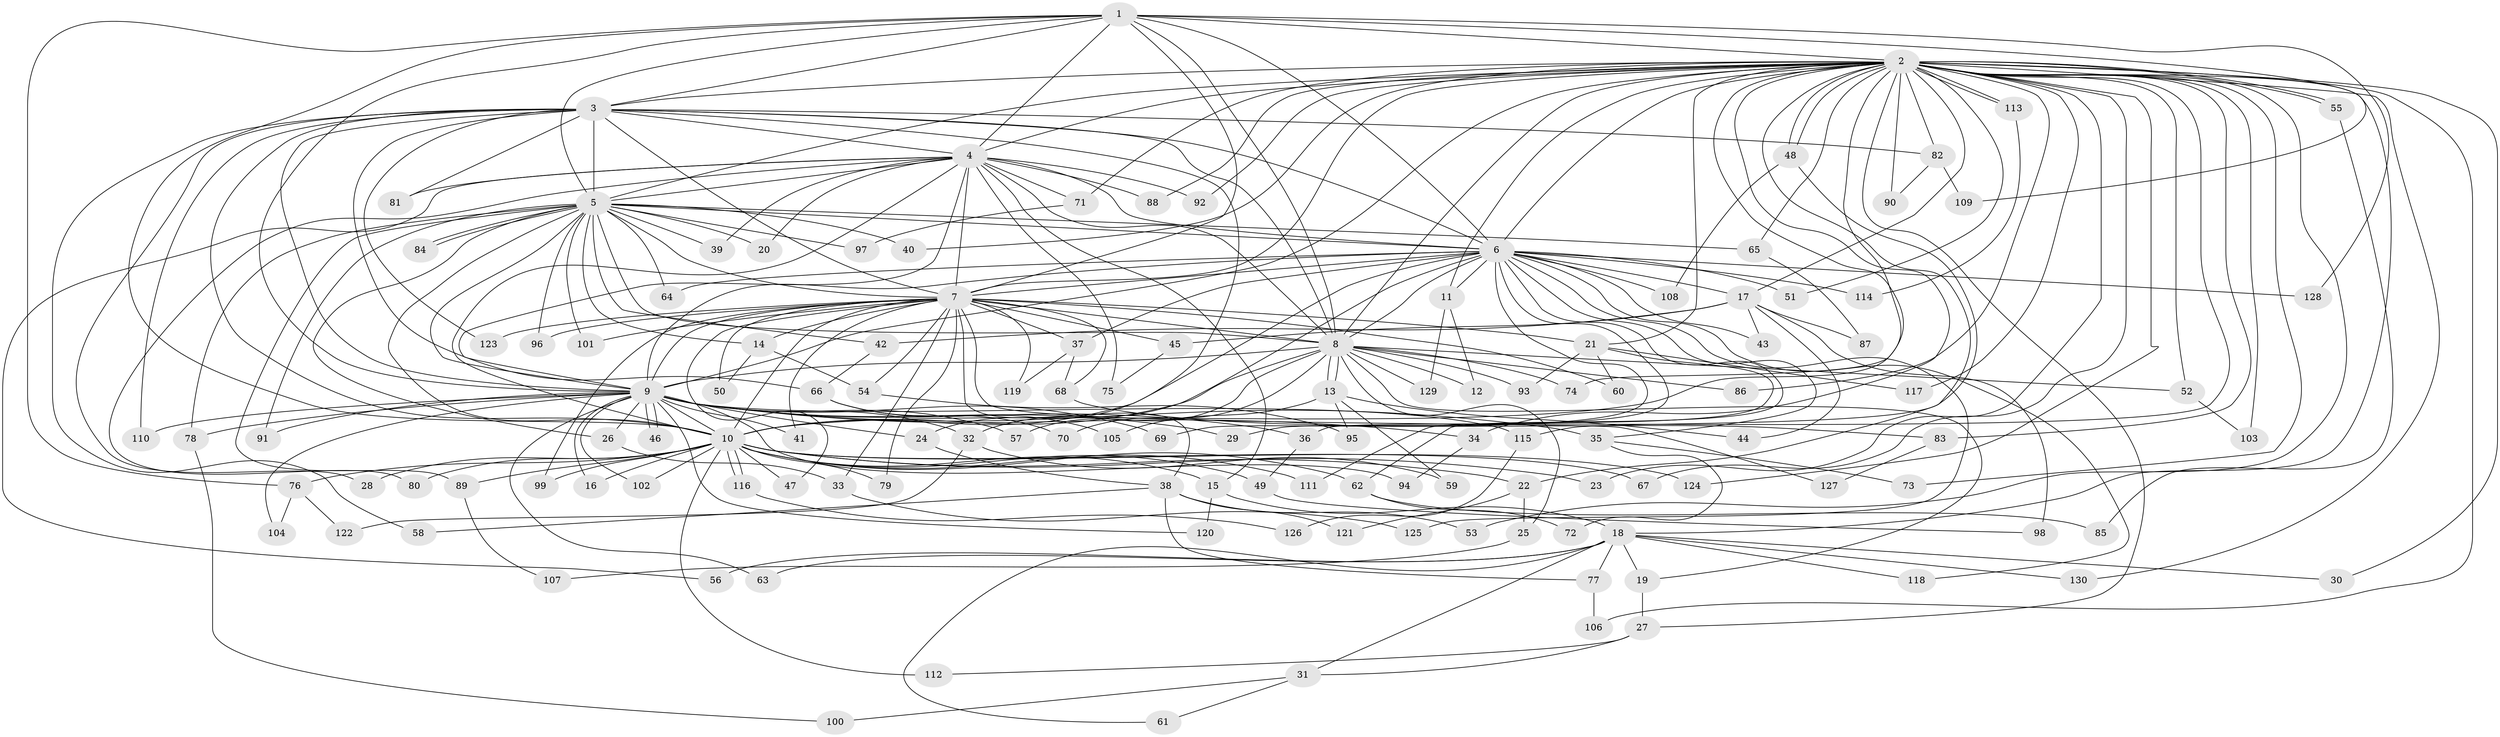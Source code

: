 // Generated by graph-tools (version 1.1) at 2025/11/02/27/25 16:11:07]
// undirected, 130 vertices, 285 edges
graph export_dot {
graph [start="1"]
  node [color=gray90,style=filled];
  1;
  2;
  3;
  4;
  5;
  6;
  7;
  8;
  9;
  10;
  11;
  12;
  13;
  14;
  15;
  16;
  17;
  18;
  19;
  20;
  21;
  22;
  23;
  24;
  25;
  26;
  27;
  28;
  29;
  30;
  31;
  32;
  33;
  34;
  35;
  36;
  37;
  38;
  39;
  40;
  41;
  42;
  43;
  44;
  45;
  46;
  47;
  48;
  49;
  50;
  51;
  52;
  53;
  54;
  55;
  56;
  57;
  58;
  59;
  60;
  61;
  62;
  63;
  64;
  65;
  66;
  67;
  68;
  69;
  70;
  71;
  72;
  73;
  74;
  75;
  76;
  77;
  78;
  79;
  80;
  81;
  82;
  83;
  84;
  85;
  86;
  87;
  88;
  89;
  90;
  91;
  92;
  93;
  94;
  95;
  96;
  97;
  98;
  99;
  100;
  101;
  102;
  103;
  104;
  105;
  106;
  107;
  108;
  109;
  110;
  111;
  112;
  113;
  114;
  115;
  116;
  117;
  118;
  119;
  120;
  121;
  122;
  123;
  124;
  125;
  126;
  127;
  128;
  129;
  130;
  1 -- 2;
  1 -- 3;
  1 -- 4;
  1 -- 5;
  1 -- 6;
  1 -- 7;
  1 -- 8;
  1 -- 9;
  1 -- 10;
  1 -- 76;
  1 -- 109;
  1 -- 128;
  2 -- 3;
  2 -- 4;
  2 -- 5;
  2 -- 6;
  2 -- 7;
  2 -- 8;
  2 -- 9;
  2 -- 10;
  2 -- 11;
  2 -- 17;
  2 -- 18;
  2 -- 21;
  2 -- 22;
  2 -- 23;
  2 -- 27;
  2 -- 30;
  2 -- 34;
  2 -- 36;
  2 -- 40;
  2 -- 48;
  2 -- 48;
  2 -- 51;
  2 -- 52;
  2 -- 53;
  2 -- 55;
  2 -- 55;
  2 -- 65;
  2 -- 67;
  2 -- 71;
  2 -- 73;
  2 -- 74;
  2 -- 82;
  2 -- 83;
  2 -- 86;
  2 -- 88;
  2 -- 90;
  2 -- 92;
  2 -- 103;
  2 -- 106;
  2 -- 113;
  2 -- 113;
  2 -- 117;
  2 -- 124;
  2 -- 130;
  3 -- 4;
  3 -- 5;
  3 -- 6;
  3 -- 7;
  3 -- 8;
  3 -- 9;
  3 -- 10;
  3 -- 24;
  3 -- 28;
  3 -- 58;
  3 -- 66;
  3 -- 81;
  3 -- 82;
  3 -- 110;
  3 -- 123;
  4 -- 5;
  4 -- 6;
  4 -- 7;
  4 -- 8;
  4 -- 9;
  4 -- 10;
  4 -- 15;
  4 -- 20;
  4 -- 39;
  4 -- 56;
  4 -- 71;
  4 -- 75;
  4 -- 80;
  4 -- 81;
  4 -- 88;
  4 -- 92;
  5 -- 6;
  5 -- 7;
  5 -- 8;
  5 -- 9;
  5 -- 10;
  5 -- 14;
  5 -- 20;
  5 -- 26;
  5 -- 39;
  5 -- 40;
  5 -- 42;
  5 -- 64;
  5 -- 65;
  5 -- 78;
  5 -- 84;
  5 -- 84;
  5 -- 89;
  5 -- 91;
  5 -- 96;
  5 -- 97;
  5 -- 101;
  6 -- 7;
  6 -- 8;
  6 -- 9;
  6 -- 10;
  6 -- 11;
  6 -- 17;
  6 -- 29;
  6 -- 32;
  6 -- 35;
  6 -- 37;
  6 -- 43;
  6 -- 51;
  6 -- 62;
  6 -- 64;
  6 -- 69;
  6 -- 108;
  6 -- 114;
  6 -- 118;
  6 -- 125;
  6 -- 128;
  7 -- 8;
  7 -- 9;
  7 -- 10;
  7 -- 14;
  7 -- 21;
  7 -- 33;
  7 -- 37;
  7 -- 38;
  7 -- 41;
  7 -- 45;
  7 -- 47;
  7 -- 50;
  7 -- 54;
  7 -- 60;
  7 -- 68;
  7 -- 79;
  7 -- 96;
  7 -- 99;
  7 -- 101;
  7 -- 119;
  7 -- 123;
  7 -- 127;
  8 -- 9;
  8 -- 10;
  8 -- 12;
  8 -- 13;
  8 -- 13;
  8 -- 19;
  8 -- 25;
  8 -- 52;
  8 -- 57;
  8 -- 70;
  8 -- 74;
  8 -- 86;
  8 -- 93;
  8 -- 129;
  9 -- 10;
  9 -- 16;
  9 -- 24;
  9 -- 26;
  9 -- 29;
  9 -- 32;
  9 -- 34;
  9 -- 35;
  9 -- 36;
  9 -- 41;
  9 -- 46;
  9 -- 46;
  9 -- 57;
  9 -- 63;
  9 -- 69;
  9 -- 78;
  9 -- 91;
  9 -- 94;
  9 -- 102;
  9 -- 104;
  9 -- 110;
  9 -- 115;
  9 -- 120;
  10 -- 15;
  10 -- 16;
  10 -- 22;
  10 -- 23;
  10 -- 28;
  10 -- 47;
  10 -- 49;
  10 -- 62;
  10 -- 67;
  10 -- 76;
  10 -- 79;
  10 -- 80;
  10 -- 89;
  10 -- 99;
  10 -- 102;
  10 -- 111;
  10 -- 112;
  10 -- 116;
  10 -- 116;
  10 -- 124;
  11 -- 12;
  11 -- 129;
  13 -- 44;
  13 -- 59;
  13 -- 95;
  13 -- 105;
  14 -- 50;
  14 -- 54;
  15 -- 18;
  15 -- 120;
  17 -- 42;
  17 -- 43;
  17 -- 44;
  17 -- 45;
  17 -- 87;
  17 -- 98;
  18 -- 19;
  18 -- 30;
  18 -- 31;
  18 -- 56;
  18 -- 61;
  18 -- 63;
  18 -- 77;
  18 -- 118;
  18 -- 130;
  19 -- 27;
  21 -- 60;
  21 -- 93;
  21 -- 111;
  21 -- 117;
  22 -- 25;
  22 -- 121;
  24 -- 38;
  25 -- 107;
  26 -- 33;
  27 -- 31;
  27 -- 112;
  31 -- 61;
  31 -- 100;
  32 -- 59;
  32 -- 122;
  33 -- 125;
  34 -- 94;
  35 -- 72;
  35 -- 73;
  36 -- 49;
  37 -- 68;
  37 -- 119;
  38 -- 53;
  38 -- 58;
  38 -- 77;
  38 -- 121;
  42 -- 66;
  45 -- 75;
  48 -- 108;
  48 -- 115;
  49 -- 98;
  52 -- 103;
  54 -- 95;
  55 -- 85;
  62 -- 72;
  62 -- 85;
  65 -- 87;
  66 -- 70;
  66 -- 105;
  68 -- 83;
  71 -- 97;
  76 -- 104;
  76 -- 122;
  77 -- 106;
  78 -- 100;
  82 -- 90;
  82 -- 109;
  83 -- 127;
  89 -- 107;
  113 -- 114;
  115 -- 126;
  116 -- 126;
}

